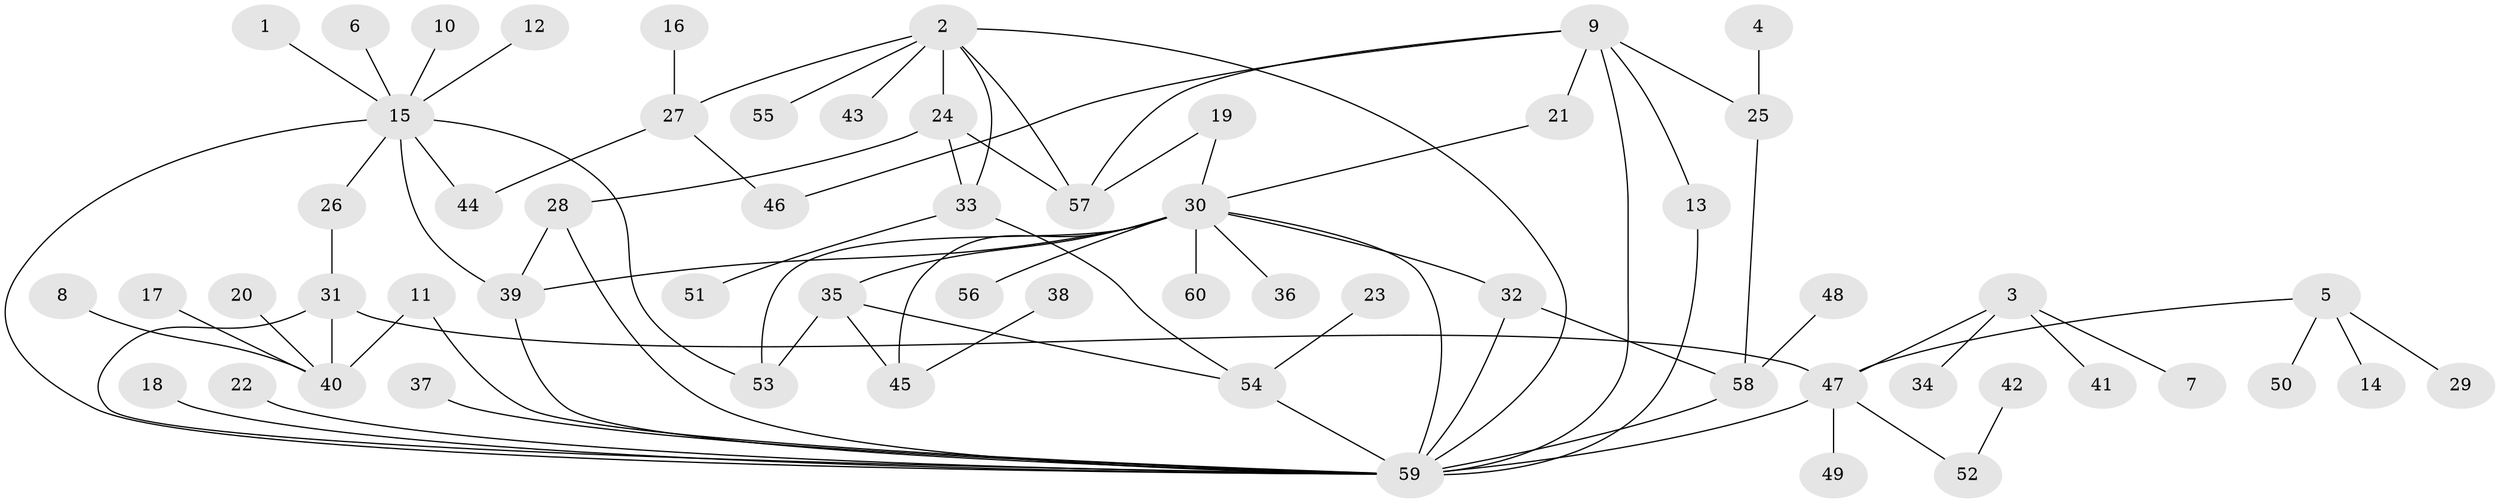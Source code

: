 // original degree distribution, {22: 0.008333333333333333, 5: 0.09166666666666666, 11: 0.008333333333333333, 9: 0.008333333333333333, 3: 0.1, 6: 0.025, 1: 0.5, 2: 0.225, 8: 0.016666666666666666, 15: 0.008333333333333333, 4: 0.008333333333333333}
// Generated by graph-tools (version 1.1) at 2025/01/03/09/25 03:01:37]
// undirected, 60 vertices, 82 edges
graph export_dot {
graph [start="1"]
  node [color=gray90,style=filled];
  1;
  2;
  3;
  4;
  5;
  6;
  7;
  8;
  9;
  10;
  11;
  12;
  13;
  14;
  15;
  16;
  17;
  18;
  19;
  20;
  21;
  22;
  23;
  24;
  25;
  26;
  27;
  28;
  29;
  30;
  31;
  32;
  33;
  34;
  35;
  36;
  37;
  38;
  39;
  40;
  41;
  42;
  43;
  44;
  45;
  46;
  47;
  48;
  49;
  50;
  51;
  52;
  53;
  54;
  55;
  56;
  57;
  58;
  59;
  60;
  1 -- 15 [weight=1.0];
  2 -- 24 [weight=1.0];
  2 -- 27 [weight=1.0];
  2 -- 33 [weight=1.0];
  2 -- 43 [weight=1.0];
  2 -- 55 [weight=1.0];
  2 -- 57 [weight=1.0];
  2 -- 59 [weight=1.0];
  3 -- 7 [weight=1.0];
  3 -- 34 [weight=1.0];
  3 -- 41 [weight=1.0];
  3 -- 47 [weight=1.0];
  4 -- 25 [weight=1.0];
  5 -- 14 [weight=1.0];
  5 -- 29 [weight=1.0];
  5 -- 47 [weight=1.0];
  5 -- 50 [weight=1.0];
  6 -- 15 [weight=1.0];
  8 -- 40 [weight=1.0];
  9 -- 13 [weight=1.0];
  9 -- 21 [weight=1.0];
  9 -- 25 [weight=1.0];
  9 -- 46 [weight=1.0];
  9 -- 57 [weight=1.0];
  9 -- 59 [weight=1.0];
  10 -- 15 [weight=1.0];
  11 -- 40 [weight=1.0];
  11 -- 59 [weight=1.0];
  12 -- 15 [weight=1.0];
  13 -- 59 [weight=1.0];
  15 -- 26 [weight=1.0];
  15 -- 39 [weight=2.0];
  15 -- 44 [weight=1.0];
  15 -- 53 [weight=1.0];
  15 -- 59 [weight=1.0];
  16 -- 27 [weight=1.0];
  17 -- 40 [weight=1.0];
  18 -- 59 [weight=1.0];
  19 -- 30 [weight=1.0];
  19 -- 57 [weight=1.0];
  20 -- 40 [weight=1.0];
  21 -- 30 [weight=1.0];
  22 -- 59 [weight=1.0];
  23 -- 54 [weight=1.0];
  24 -- 28 [weight=1.0];
  24 -- 33 [weight=1.0];
  24 -- 57 [weight=1.0];
  25 -- 58 [weight=1.0];
  26 -- 31 [weight=1.0];
  27 -- 44 [weight=1.0];
  27 -- 46 [weight=1.0];
  28 -- 39 [weight=1.0];
  28 -- 59 [weight=1.0];
  30 -- 32 [weight=1.0];
  30 -- 35 [weight=1.0];
  30 -- 36 [weight=1.0];
  30 -- 39 [weight=1.0];
  30 -- 45 [weight=1.0];
  30 -- 53 [weight=1.0];
  30 -- 56 [weight=1.0];
  30 -- 59 [weight=1.0];
  30 -- 60 [weight=1.0];
  31 -- 40 [weight=1.0];
  31 -- 47 [weight=1.0];
  31 -- 59 [weight=1.0];
  32 -- 58 [weight=1.0];
  32 -- 59 [weight=1.0];
  33 -- 51 [weight=1.0];
  33 -- 54 [weight=1.0];
  35 -- 45 [weight=1.0];
  35 -- 53 [weight=1.0];
  35 -- 54 [weight=1.0];
  37 -- 59 [weight=1.0];
  38 -- 45 [weight=1.0];
  39 -- 59 [weight=1.0];
  42 -- 52 [weight=1.0];
  47 -- 49 [weight=1.0];
  47 -- 52 [weight=1.0];
  47 -- 59 [weight=2.0];
  48 -- 58 [weight=1.0];
  54 -- 59 [weight=1.0];
  58 -- 59 [weight=2.0];
}
